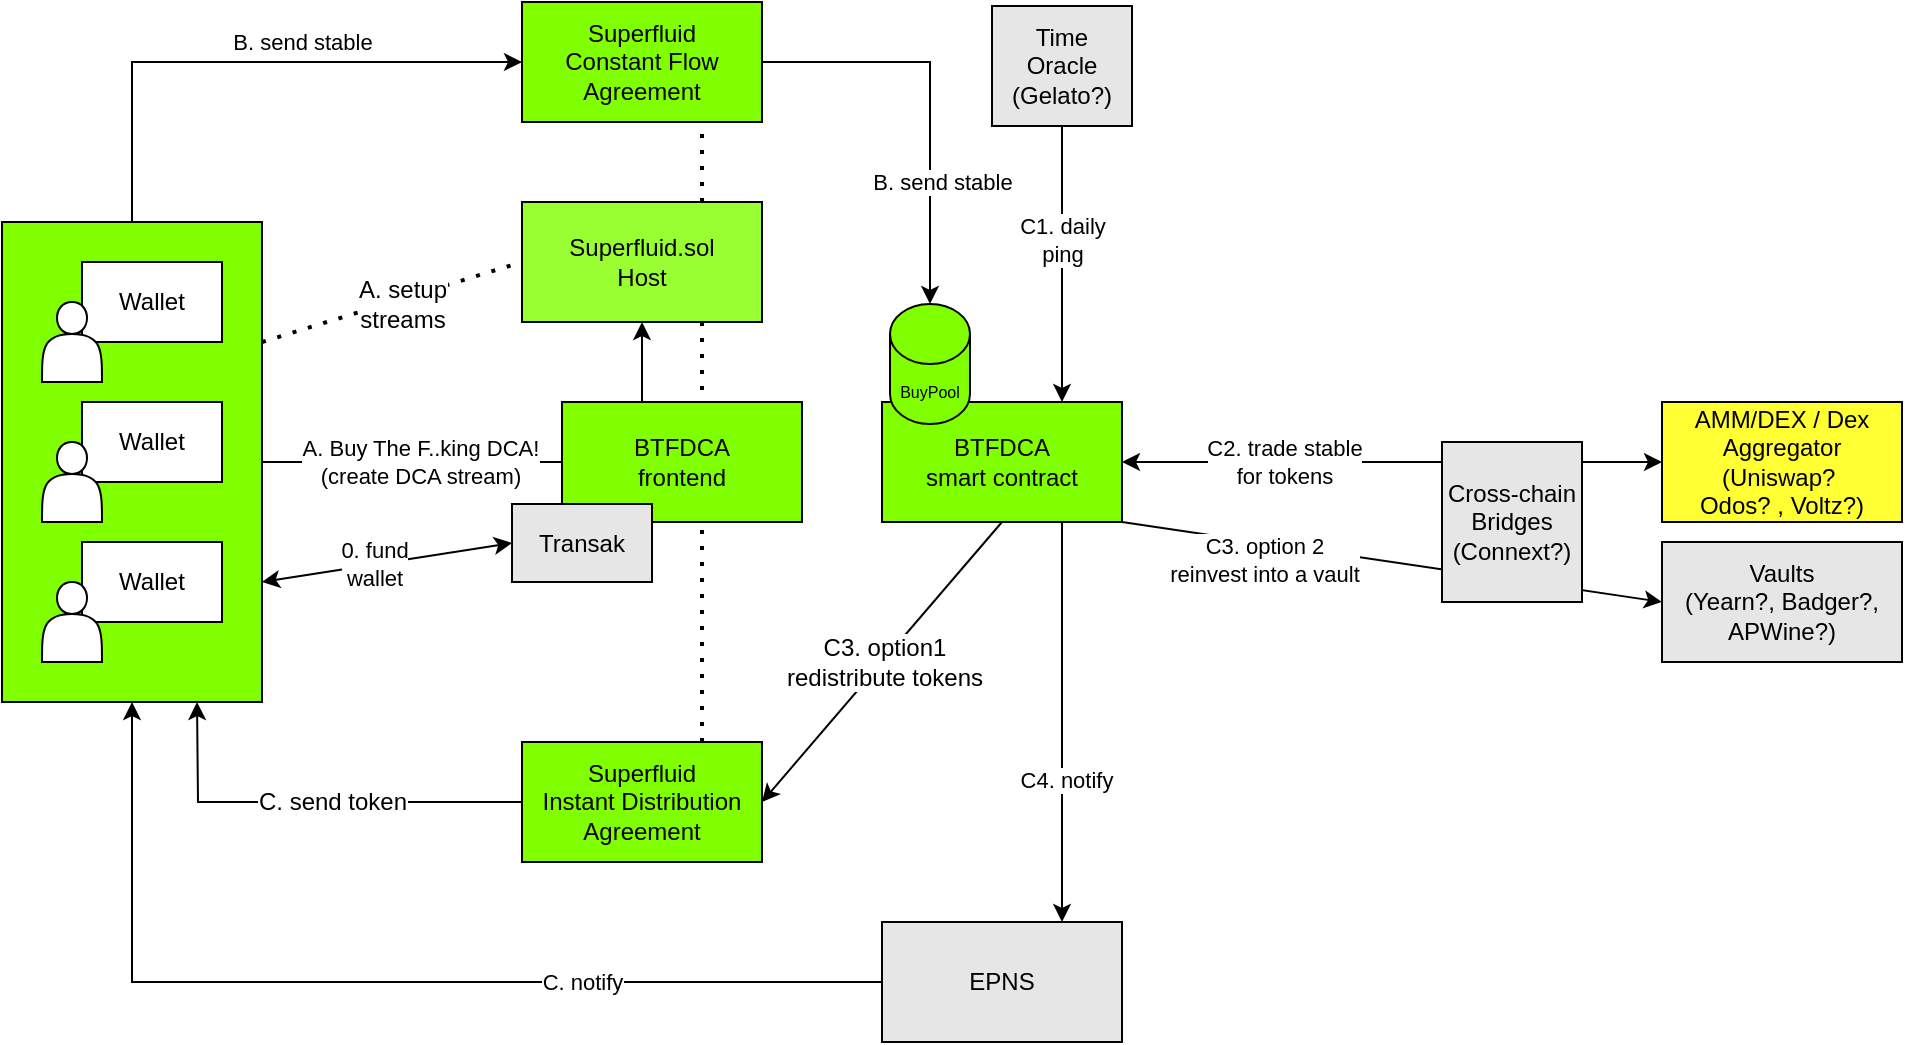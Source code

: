 <mxfile version="18.0.6" type="device"><diagram id="dq_PvBNK7-FJ77DEinPf" name="Page-1"><mxGraphModel dx="865" dy="574" grid="1" gridSize="10" guides="1" tooltips="1" connect="1" arrows="1" fold="1" page="1" pageScale="1" pageWidth="1700" pageHeight="1100" math="0" shadow="0"><root><mxCell id="0"/><mxCell id="1" parent="0"/><mxCell id="3iG3MEowtc3tHMTSoWSL-51" value="" style="endArrow=none;dashed=1;html=1;dashPattern=1 3;strokeWidth=2;rounded=0;fontSize=12;exitX=0.75;exitY=0;exitDx=0;exitDy=0;entryX=0.75;entryY=1;entryDx=0;entryDy=0;" parent="1" source="3iG3MEowtc3tHMTSoWSL-47" target="3iG3MEowtc3tHMTSoWSL-6" edge="1"><mxGeometry width="50" height="50" relative="1" as="geometry"><mxPoint x="270" y="240" as="sourcePoint"/><mxPoint x="210" y="200" as="targetPoint"/><Array as="points"/></mxGeometry></mxCell><mxCell id="3iG3MEowtc3tHMTSoWSL-34" value="" style="rounded=0;whiteSpace=wrap;html=1;fillColor=#80FF00;" parent="1" vertex="1"><mxGeometry x="80" y="140" width="130" height="240" as="geometry"/></mxCell><mxCell id="3iG3MEowtc3tHMTSoWSL-5" value="BTFDCA&lt;br&gt;smart contract" style="rounded=0;whiteSpace=wrap;html=1;fillColor=#80FF00;" parent="1" vertex="1"><mxGeometry x="520" y="230" width="120" height="60" as="geometry"/></mxCell><mxCell id="3iG3MEowtc3tHMTSoWSL-6" value="Superfluid.sol&lt;br&gt;Host" style="rounded=0;whiteSpace=wrap;html=1;fillColor=#99FF33;" parent="1" vertex="1"><mxGeometry x="340" y="130" width="120" height="60" as="geometry"/></mxCell><mxCell id="3iG3MEowtc3tHMTSoWSL-8" value="AMM/DEX / Dex Aggregator&lt;br&gt;(Uniswap?&amp;nbsp;&lt;br&gt;Odos? , Voltz?)" style="rounded=0;whiteSpace=wrap;html=1;fillColor=#FFFF33;" parent="1" vertex="1"><mxGeometry x="910" y="230" width="120" height="60" as="geometry"/></mxCell><mxCell id="3iG3MEowtc3tHMTSoWSL-18" value="&lt;font style=&quot;font-size: 8px;&quot;&gt;BuyPool&lt;/font&gt;" style="shape=cylinder3;whiteSpace=wrap;html=1;boundedLbl=1;backgroundOutline=1;size=15;fillColor=#80FF00;" parent="1" vertex="1"><mxGeometry x="524" y="181" width="40" height="60" as="geometry"/></mxCell><mxCell id="3iG3MEowtc3tHMTSoWSL-21" value="" style="endArrow=classic;html=1;rounded=0;entryX=0.5;entryY=1;entryDx=0;entryDy=0;exitX=1;exitY=0.5;exitDx=0;exitDy=0;" parent="1" source="3iG3MEowtc3tHMTSoWSL-34" target="3iG3MEowtc3tHMTSoWSL-6" edge="1"><mxGeometry width="50" height="50" relative="1" as="geometry"><mxPoint x="240" y="260" as="sourcePoint"/><mxPoint x="350" y="280" as="targetPoint"/><Array as="points"><mxPoint x="400" y="260"/></Array></mxGeometry></mxCell><mxCell id="3iG3MEowtc3tHMTSoWSL-22" value="A. Buy The F..king DCA!&lt;br&gt;(create DCA stream)" style="edgeLabel;html=1;align=center;verticalAlign=middle;resizable=0;points=[];" parent="3iG3MEowtc3tHMTSoWSL-21" vertex="1" connectable="0"><mxGeometry x="-0.128" y="3" relative="1" as="geometry"><mxPoint x="-35" y="3" as="offset"/></mxGeometry></mxCell><mxCell id="3iG3MEowtc3tHMTSoWSL-4" value="BTFDCA&lt;br&gt;frontend" style="rounded=0;whiteSpace=wrap;html=1;fillColor=#80FF00;" parent="1" vertex="1"><mxGeometry x="360" y="230" width="120" height="60" as="geometry"/></mxCell><mxCell id="3iG3MEowtc3tHMTSoWSL-29" value="" style="group" parent="1" vertex="1" connectable="0"><mxGeometry x="100" y="300" width="90" height="60" as="geometry"/></mxCell><mxCell id="3iG3MEowtc3tHMTSoWSL-11" value="Wallet" style="rounded=0;whiteSpace=wrap;html=1;" parent="3iG3MEowtc3tHMTSoWSL-29" vertex="1"><mxGeometry x="20" width="70" height="40" as="geometry"/></mxCell><mxCell id="3iG3MEowtc3tHMTSoWSL-12" value="" style="shape=actor;whiteSpace=wrap;html=1;" parent="3iG3MEowtc3tHMTSoWSL-29" vertex="1"><mxGeometry y="20" width="30" height="40" as="geometry"/></mxCell><mxCell id="3iG3MEowtc3tHMTSoWSL-30" value="" style="group" parent="1" vertex="1" connectable="0"><mxGeometry x="100" y="230" width="90" height="60" as="geometry"/></mxCell><mxCell id="3iG3MEowtc3tHMTSoWSL-13" value="Wallet" style="rounded=0;whiteSpace=wrap;html=1;" parent="3iG3MEowtc3tHMTSoWSL-30" vertex="1"><mxGeometry x="20" width="70" height="40" as="geometry"/></mxCell><mxCell id="3iG3MEowtc3tHMTSoWSL-14" value="" style="shape=actor;whiteSpace=wrap;html=1;" parent="3iG3MEowtc3tHMTSoWSL-30" vertex="1"><mxGeometry y="20" width="30" height="40" as="geometry"/></mxCell><mxCell id="3iG3MEowtc3tHMTSoWSL-31" value="" style="group" parent="1" vertex="1" connectable="0"><mxGeometry x="100" y="160" width="90" height="60" as="geometry"/></mxCell><mxCell id="3iG3MEowtc3tHMTSoWSL-15" value="Wallet" style="rounded=0;whiteSpace=wrap;html=1;" parent="3iG3MEowtc3tHMTSoWSL-31" vertex="1"><mxGeometry x="20" width="70" height="40" as="geometry"/></mxCell><mxCell id="3iG3MEowtc3tHMTSoWSL-16" value="" style="shape=actor;whiteSpace=wrap;html=1;" parent="3iG3MEowtc3tHMTSoWSL-31" vertex="1"><mxGeometry y="20" width="30" height="40" as="geometry"/></mxCell><mxCell id="3iG3MEowtc3tHMTSoWSL-33" value="" style="endArrow=none;dashed=1;html=1;dashPattern=1 3;strokeWidth=2;rounded=0;exitX=0.75;exitY=0;exitDx=0;exitDy=0;entryX=0.75;entryY=1;entryDx=0;entryDy=0;" parent="1" source="3iG3MEowtc3tHMTSoWSL-6" target="3iG3MEowtc3tHMTSoWSL-7" edge="1"><mxGeometry width="50" height="50" relative="1" as="geometry"><mxPoint x="480" y="150" as="sourcePoint"/><mxPoint x="530" y="100" as="targetPoint"/></mxGeometry></mxCell><mxCell id="3iG3MEowtc3tHMTSoWSL-35" value="" style="endArrow=none;dashed=1;html=1;dashPattern=1 3;strokeWidth=2;rounded=0;exitX=1;exitY=0.25;exitDx=0;exitDy=0;entryX=0;entryY=0.5;entryDx=0;entryDy=0;" parent="1" source="3iG3MEowtc3tHMTSoWSL-34" target="3iG3MEowtc3tHMTSoWSL-6" edge="1"><mxGeometry width="50" height="50" relative="1" as="geometry"><mxPoint x="270" y="170" as="sourcePoint"/><mxPoint x="320" y="120" as="targetPoint"/></mxGeometry></mxCell><mxCell id="3iG3MEowtc3tHMTSoWSL-50" value="A. setup&lt;br&gt;streams" style="edgeLabel;html=1;align=center;verticalAlign=middle;resizable=0;points=[];fontSize=12;" parent="3iG3MEowtc3tHMTSoWSL-35" vertex="1" connectable="0"><mxGeometry x="0.319" y="-3" relative="1" as="geometry"><mxPoint x="-17" y="4" as="offset"/></mxGeometry></mxCell><mxCell id="3iG3MEowtc3tHMTSoWSL-36" value="" style="endArrow=classic;html=1;rounded=0;exitX=1;exitY=0.5;exitDx=0;exitDy=0;entryX=0.5;entryY=0;entryDx=0;entryDy=0;entryPerimeter=0;" parent="1" source="3iG3MEowtc3tHMTSoWSL-7" target="3iG3MEowtc3tHMTSoWSL-18" edge="1"><mxGeometry width="50" height="50" relative="1" as="geometry"><mxPoint x="230" y="130" as="sourcePoint"/><mxPoint x="280" y="80" as="targetPoint"/><Array as="points"><mxPoint x="544" y="60"/></Array></mxGeometry></mxCell><mxCell id="3iG3MEowtc3tHMTSoWSL-7" value="Superfluid&lt;br&gt;Constant Flow&lt;br&gt;Agreement" style="rounded=0;whiteSpace=wrap;html=1;fillColor=#80FF00;" parent="1" vertex="1"><mxGeometry x="340" y="30" width="120" height="60" as="geometry"/></mxCell><mxCell id="3iG3MEowtc3tHMTSoWSL-37" value="" style="endArrow=classic;html=1;rounded=0;exitX=0.5;exitY=0;exitDx=0;exitDy=0;entryX=0;entryY=0.5;entryDx=0;entryDy=0;" parent="1" source="3iG3MEowtc3tHMTSoWSL-34" target="3iG3MEowtc3tHMTSoWSL-7" edge="1"><mxGeometry width="50" height="50" relative="1" as="geometry"><mxPoint x="470" y="70" as="sourcePoint"/><mxPoint x="590" y="240" as="targetPoint"/><Array as="points"><mxPoint x="145" y="60"/></Array></mxGeometry></mxCell><mxCell id="3iG3MEowtc3tHMTSoWSL-39" value="B. send stable" style="edgeLabel;html=1;align=center;verticalAlign=middle;resizable=0;points=[];" parent="3iG3MEowtc3tHMTSoWSL-37" vertex="1" connectable="0"><mxGeometry x="-0.058" y="-1" relative="1" as="geometry"><mxPoint x="35" y="-11" as="offset"/></mxGeometry></mxCell><mxCell id="3iG3MEowtc3tHMTSoWSL-38" value="" style="endArrow=classic;startArrow=classic;html=1;rounded=0;exitX=1;exitY=0.5;exitDx=0;exitDy=0;entryX=0;entryY=0.5;entryDx=0;entryDy=0;" parent="1" source="3iG3MEowtc3tHMTSoWSL-5" target="3iG3MEowtc3tHMTSoWSL-8" edge="1"><mxGeometry width="50" height="50" relative="1" as="geometry"><mxPoint x="720" y="230" as="sourcePoint"/><mxPoint x="770" y="180" as="targetPoint"/></mxGeometry></mxCell><mxCell id="3iG3MEowtc3tHMTSoWSL-41" value="C2. trade stable&lt;br&gt;for tokens" style="edgeLabel;html=1;align=center;verticalAlign=middle;resizable=0;points=[];" parent="3iG3MEowtc3tHMTSoWSL-38" vertex="1" connectable="0"><mxGeometry x="0.329" y="3" relative="1" as="geometry"><mxPoint x="-99" y="3" as="offset"/></mxGeometry></mxCell><mxCell id="3iG3MEowtc3tHMTSoWSL-40" value="B. send stable" style="edgeLabel;html=1;align=center;verticalAlign=middle;resizable=0;points=[];" parent="1" vertex="1" connectable="0"><mxGeometry x="560" y="110" as="geometry"><mxPoint x="-10" y="10" as="offset"/></mxGeometry></mxCell><mxCell id="3iG3MEowtc3tHMTSoWSL-42" value="Time&lt;br&gt;Oracle&lt;br&gt;(Gelato?)" style="rounded=0;whiteSpace=wrap;html=1;fillColor=#E6E6E6;" parent="1" vertex="1"><mxGeometry x="575" y="32" width="70" height="60" as="geometry"/></mxCell><mxCell id="3iG3MEowtc3tHMTSoWSL-43" value="" style="endArrow=classic;html=1;rounded=0;exitX=0.5;exitY=1;exitDx=0;exitDy=0;entryX=0.75;entryY=0;entryDx=0;entryDy=0;" parent="1" source="3iG3MEowtc3tHMTSoWSL-42" target="3iG3MEowtc3tHMTSoWSL-5" edge="1"><mxGeometry width="50" height="50" relative="1" as="geometry"><mxPoint x="680" y="210" as="sourcePoint"/><mxPoint x="730" y="160" as="targetPoint"/></mxGeometry></mxCell><mxCell id="3iG3MEowtc3tHMTSoWSL-44" value="C1. daily&lt;br&gt;ping" style="edgeLabel;html=1;align=center;verticalAlign=middle;resizable=0;points=[];" parent="3iG3MEowtc3tHMTSoWSL-43" vertex="1" connectable="0"><mxGeometry x="-0.177" y="3" relative="1" as="geometry"><mxPoint x="-3" as="offset"/></mxGeometry></mxCell><mxCell id="3iG3MEowtc3tHMTSoWSL-45" value="" style="endArrow=classic;html=1;rounded=0;exitX=0.5;exitY=1;exitDx=0;exitDy=0;entryX=1;entryY=0.5;entryDx=0;entryDy=0;" parent="1" source="3iG3MEowtc3tHMTSoWSL-5" target="3iG3MEowtc3tHMTSoWSL-47" edge="1"><mxGeometry width="50" height="50" relative="1" as="geometry"><mxPoint x="480" y="390" as="sourcePoint"/><mxPoint x="480" y="340" as="targetPoint"/><Array as="points"/></mxGeometry></mxCell><mxCell id="3iG3MEowtc3tHMTSoWSL-46" value="&lt;font style=&quot;font-size: 12px;&quot;&gt;C3. option1&lt;br&gt;redistribute tokens&lt;/font&gt;" style="edgeLabel;html=1;align=center;verticalAlign=middle;resizable=0;points=[];fontSize=8;" parent="3iG3MEowtc3tHMTSoWSL-45" vertex="1" connectable="0"><mxGeometry x="-0.103" relative="1" as="geometry"><mxPoint x="-6" y="7" as="offset"/></mxGeometry></mxCell><mxCell id="3iG3MEowtc3tHMTSoWSL-47" value="Superfluid&lt;br&gt;Instant Distribution&lt;br&gt;Agreement" style="rounded=0;whiteSpace=wrap;html=1;fillColor=#80FF00;" parent="1" vertex="1"><mxGeometry x="340" y="400" width="120" height="60" as="geometry"/></mxCell><mxCell id="3iG3MEowtc3tHMTSoWSL-48" value="" style="endArrow=classic;html=1;rounded=0;exitX=0;exitY=0.5;exitDx=0;exitDy=0;entryX=0.75;entryY=1;entryDx=0;entryDy=0;" parent="1" source="3iG3MEowtc3tHMTSoWSL-47" target="3iG3MEowtc3tHMTSoWSL-34" edge="1"><mxGeometry width="50" height="50" relative="1" as="geometry"><mxPoint x="330" y="460" as="sourcePoint"/><mxPoint x="167.5" y="410" as="targetPoint"/><Array as="points"><mxPoint x="178" y="430"/></Array></mxGeometry></mxCell><mxCell id="3iG3MEowtc3tHMTSoWSL-49" value="&lt;font style=&quot;font-size: 12px;&quot;&gt;C. send token&lt;/font&gt;" style="edgeLabel;html=1;align=center;verticalAlign=middle;resizable=0;points=[];fontSize=8;" parent="3iG3MEowtc3tHMTSoWSL-48" vertex="1" connectable="0"><mxGeometry x="-0.103" relative="1" as="geometry"><mxPoint as="offset"/></mxGeometry></mxCell><mxCell id="lzXT8F0N7rnWVan8Fnab-1" value="EPNS" style="rounded=0;whiteSpace=wrap;html=1;fillColor=#E6E6E6;" parent="1" vertex="1"><mxGeometry x="520" y="490" width="120" height="60" as="geometry"/></mxCell><mxCell id="lzXT8F0N7rnWVan8Fnab-2" value="" style="endArrow=classic;html=1;rounded=0;exitX=0.75;exitY=1;exitDx=0;exitDy=0;entryX=0.75;entryY=0;entryDx=0;entryDy=0;" parent="1" source="3iG3MEowtc3tHMTSoWSL-5" target="lzXT8F0N7rnWVan8Fnab-1" edge="1"><mxGeometry width="50" height="50" relative="1" as="geometry"><mxPoint x="640" y="370" as="sourcePoint"/><mxPoint x="690" y="320" as="targetPoint"/></mxGeometry></mxCell><mxCell id="lzXT8F0N7rnWVan8Fnab-7" value="C4. notify" style="edgeLabel;html=1;align=center;verticalAlign=middle;resizable=0;points=[];" parent="lzXT8F0N7rnWVan8Fnab-2" vertex="1" connectable="0"><mxGeometry x="0.292" y="2" relative="1" as="geometry"><mxPoint as="offset"/></mxGeometry></mxCell><mxCell id="lzXT8F0N7rnWVan8Fnab-3" value="" style="endArrow=classic;html=1;rounded=0;exitX=0;exitY=0.5;exitDx=0;exitDy=0;entryX=0.5;entryY=1;entryDx=0;entryDy=0;" parent="1" source="lzXT8F0N7rnWVan8Fnab-1" target="3iG3MEowtc3tHMTSoWSL-34" edge="1"><mxGeometry width="50" height="50" relative="1" as="geometry"><mxPoint x="330" y="480" as="sourcePoint"/><mxPoint x="380" y="430" as="targetPoint"/><Array as="points"><mxPoint x="145" y="520"/></Array></mxGeometry></mxCell><mxCell id="lzXT8F0N7rnWVan8Fnab-4" value="Vaults&lt;br&gt;(Yearn?, Badger?, APWine?)" style="rounded=0;whiteSpace=wrap;html=1;fillColor=#E6E6E6;" parent="1" vertex="1"><mxGeometry x="910" y="300" width="120" height="60" as="geometry"/></mxCell><mxCell id="lzXT8F0N7rnWVan8Fnab-5" value="" style="endArrow=classic;html=1;rounded=0;exitX=1;exitY=1;exitDx=0;exitDy=0;entryX=0;entryY=0.5;entryDx=0;entryDy=0;" parent="1" source="3iG3MEowtc3tHMTSoWSL-5" target="lzXT8F0N7rnWVan8Fnab-4" edge="1"><mxGeometry width="50" height="50" relative="1" as="geometry"><mxPoint x="690" y="350" as="sourcePoint"/><mxPoint x="740" y="300" as="targetPoint"/></mxGeometry></mxCell><mxCell id="lzXT8F0N7rnWVan8Fnab-6" value="C3. option 2&lt;br&gt;reinvest into a vault" style="edgeLabel;html=1;align=center;verticalAlign=middle;resizable=0;points=[];" parent="lzXT8F0N7rnWVan8Fnab-5" vertex="1" connectable="0"><mxGeometry x="-0.452" y="1" relative="1" as="geometry"><mxPoint x="-4" y="9" as="offset"/></mxGeometry></mxCell><mxCell id="lzXT8F0N7rnWVan8Fnab-8" value="C. notify" style="edgeLabel;html=1;align=center;verticalAlign=middle;resizable=0;points=[];" parent="1" vertex="1" connectable="0"><mxGeometry x="370" y="520" as="geometry"/></mxCell><mxCell id="lzXT8F0N7rnWVan8Fnab-9" value="Transak" style="rounded=0;whiteSpace=wrap;html=1;fillColor=#E6E6E6;" parent="1" vertex="1"><mxGeometry x="335" y="281" width="70" height="39" as="geometry"/></mxCell><mxCell id="lzXT8F0N7rnWVan8Fnab-10" value="" style="endArrow=classic;startArrow=classic;html=1;rounded=0;exitX=1;exitY=0.75;exitDx=0;exitDy=0;entryX=0;entryY=0.5;entryDx=0;entryDy=0;" parent="1" source="3iG3MEowtc3tHMTSoWSL-34" target="lzXT8F0N7rnWVan8Fnab-9" edge="1"><mxGeometry width="50" height="50" relative="1" as="geometry"><mxPoint x="250" y="360" as="sourcePoint"/><mxPoint x="300" y="310" as="targetPoint"/></mxGeometry></mxCell><mxCell id="lzXT8F0N7rnWVan8Fnab-11" value="0. fund&lt;br&gt;wallet" style="edgeLabel;html=1;align=center;verticalAlign=middle;resizable=0;points=[];" parent="lzXT8F0N7rnWVan8Fnab-10" vertex="1" connectable="0"><mxGeometry x="-0.532" y="-1" relative="1" as="geometry"><mxPoint x="26" y="-6" as="offset"/></mxGeometry></mxCell><mxCell id="BLoExlLSXaj2FTerT5To-1" value="Cross-chain Bridges&lt;br&gt;(Connext?)" style="rounded=0;whiteSpace=wrap;html=1;fillColor=#E6E6E6;" parent="1" vertex="1"><mxGeometry x="800" y="250" width="70" height="80" as="geometry"/></mxCell></root></mxGraphModel></diagram></mxfile>